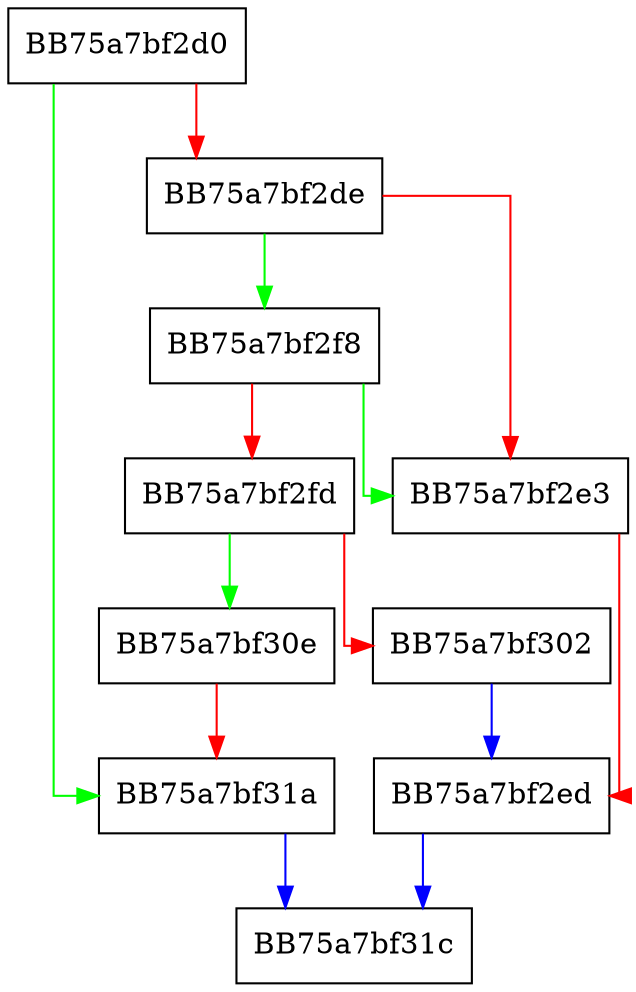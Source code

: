 digraph wmemmove_s {
  node [shape="box"];
  graph [splines=ortho];
  BB75a7bf2d0 -> BB75a7bf31a [color="green"];
  BB75a7bf2d0 -> BB75a7bf2de [color="red"];
  BB75a7bf2de -> BB75a7bf2f8 [color="green"];
  BB75a7bf2de -> BB75a7bf2e3 [color="red"];
  BB75a7bf2e3 -> BB75a7bf2ed [color="red"];
  BB75a7bf2ed -> BB75a7bf31c [color="blue"];
  BB75a7bf2f8 -> BB75a7bf2e3 [color="green"];
  BB75a7bf2f8 -> BB75a7bf2fd [color="red"];
  BB75a7bf2fd -> BB75a7bf30e [color="green"];
  BB75a7bf2fd -> BB75a7bf302 [color="red"];
  BB75a7bf302 -> BB75a7bf2ed [color="blue"];
  BB75a7bf30e -> BB75a7bf31a [color="red"];
  BB75a7bf31a -> BB75a7bf31c [color="blue"];
}